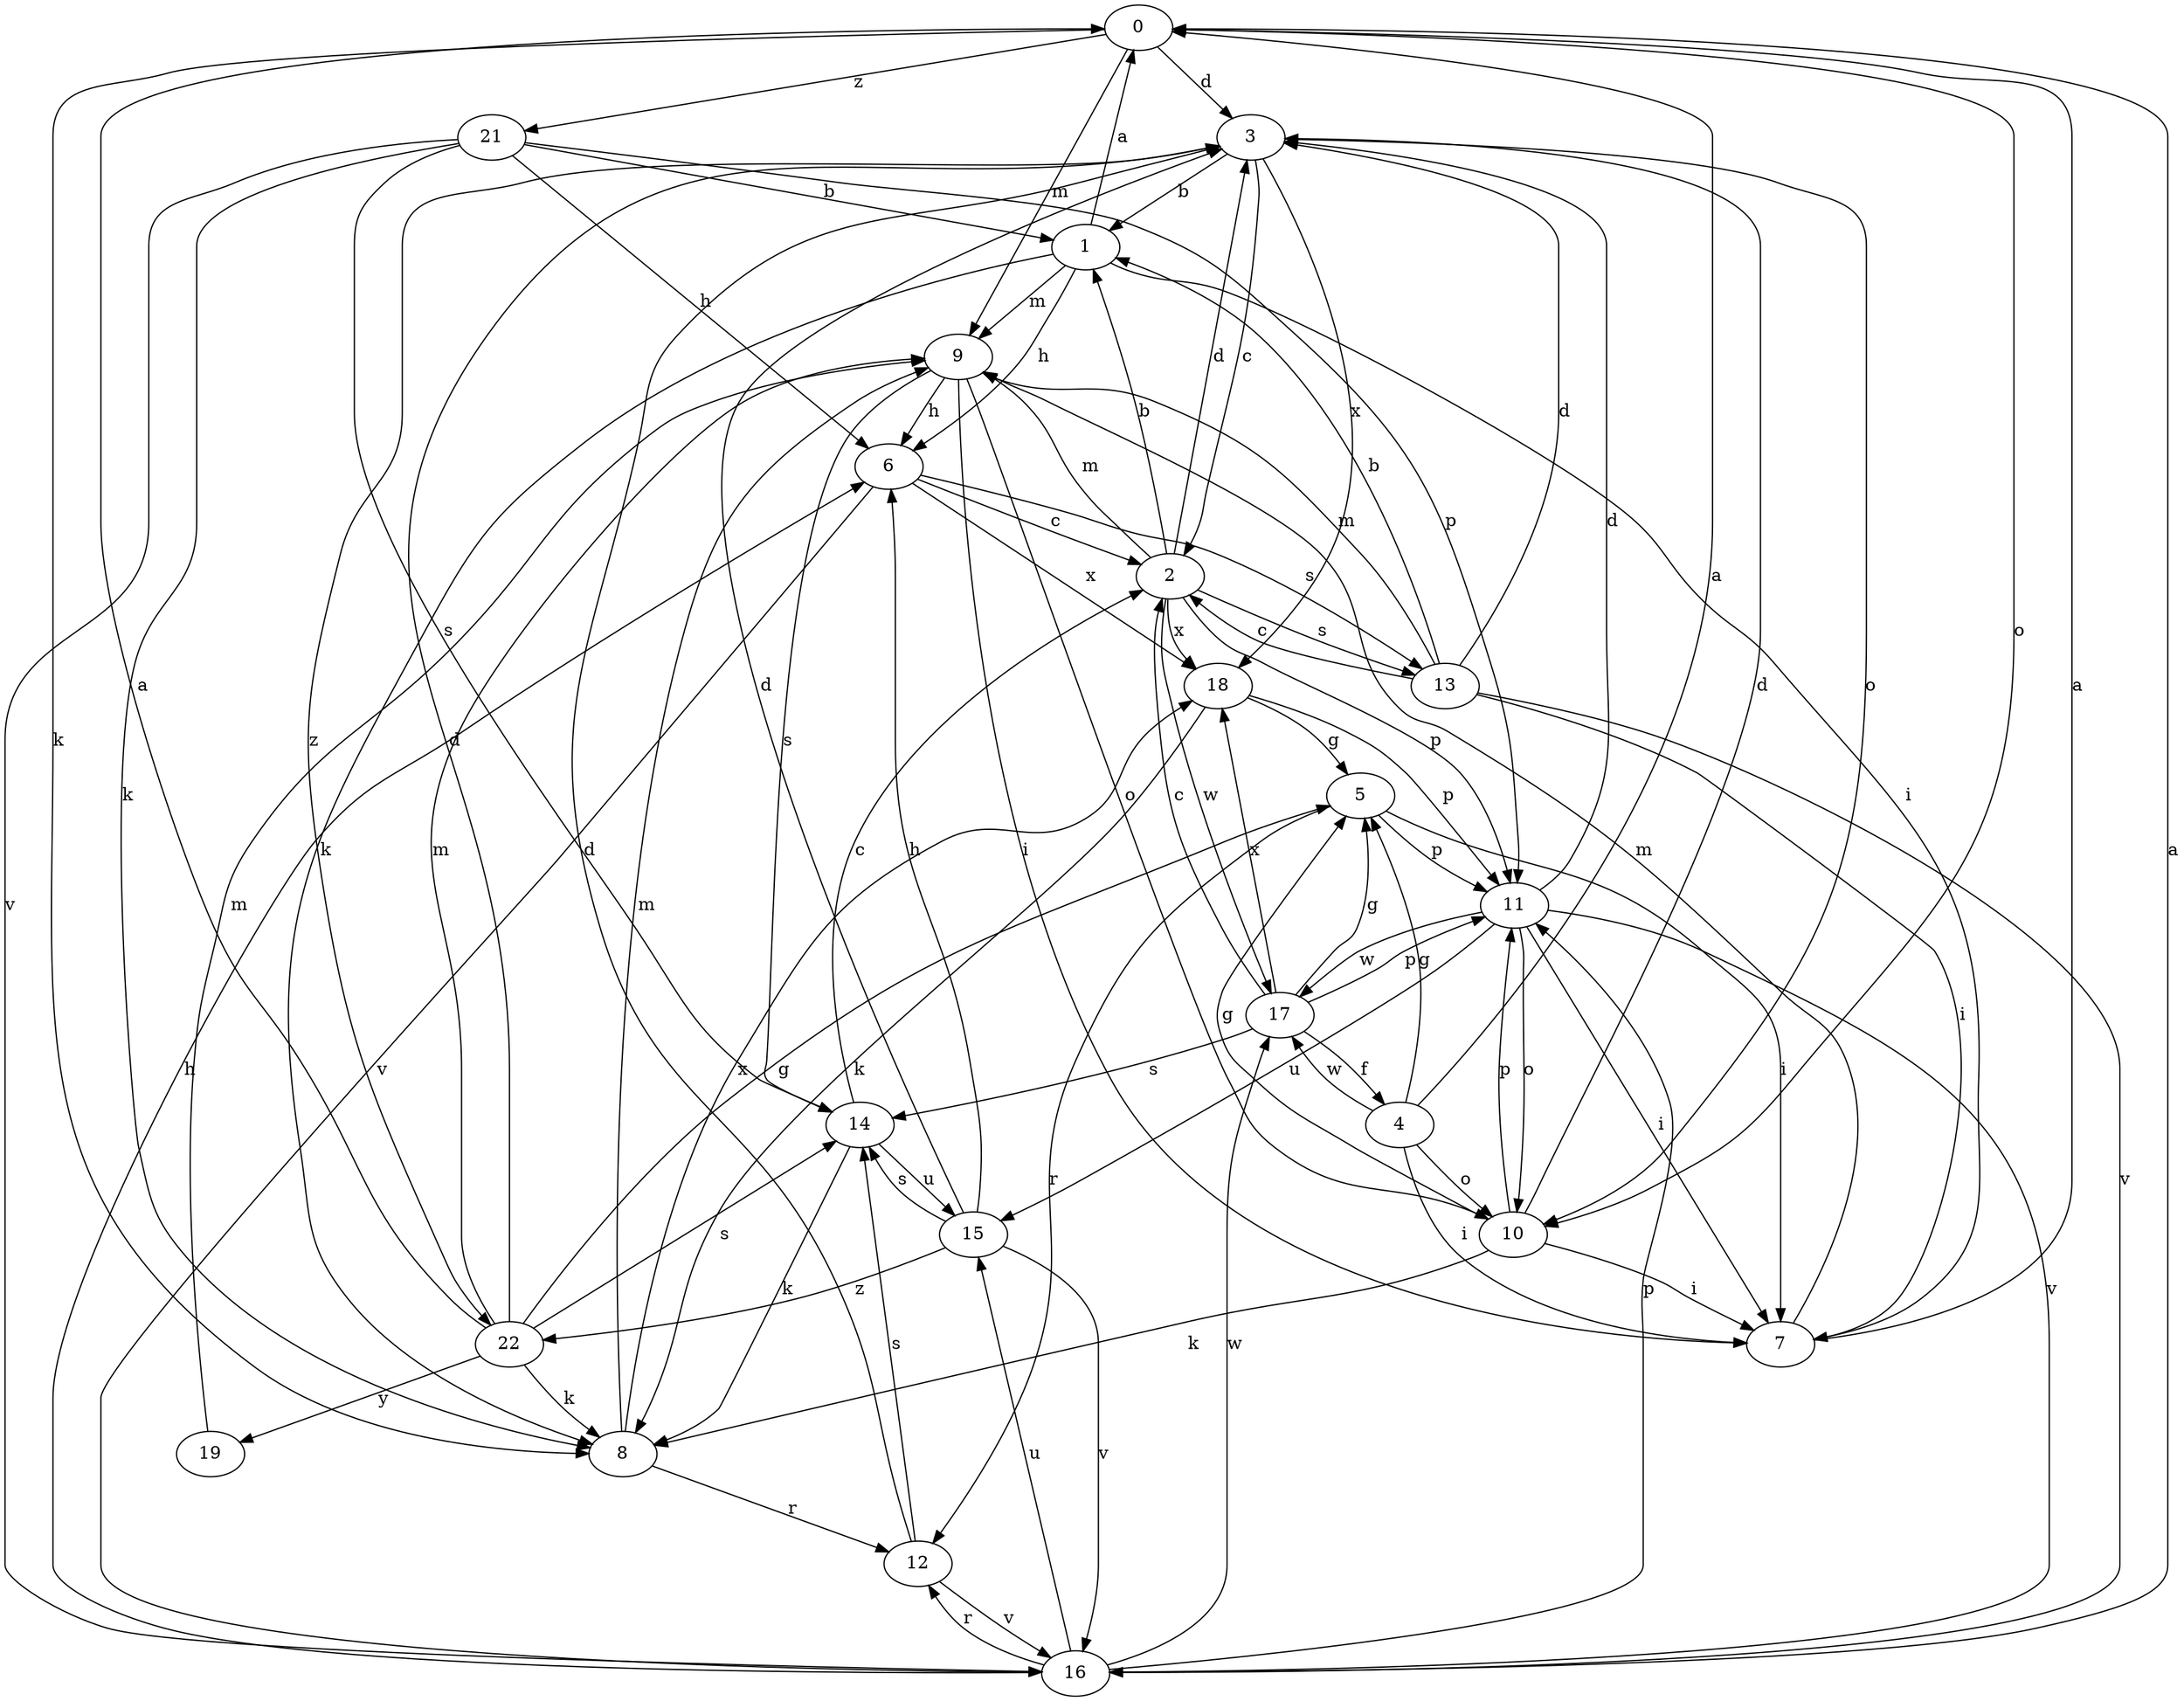 strict digraph  {
0;
1;
2;
3;
4;
5;
6;
7;
8;
9;
10;
11;
12;
13;
14;
15;
16;
17;
18;
19;
21;
22;
0 -> 3  [label=d];
0 -> 8  [label=k];
0 -> 9  [label=m];
0 -> 10  [label=o];
0 -> 21  [label=z];
1 -> 0  [label=a];
1 -> 6  [label=h];
1 -> 7  [label=i];
1 -> 8  [label=k];
1 -> 9  [label=m];
2 -> 1  [label=b];
2 -> 3  [label=d];
2 -> 9  [label=m];
2 -> 11  [label=p];
2 -> 13  [label=s];
2 -> 17  [label=w];
2 -> 18  [label=x];
3 -> 1  [label=b];
3 -> 2  [label=c];
3 -> 10  [label=o];
3 -> 18  [label=x];
3 -> 22  [label=z];
4 -> 0  [label=a];
4 -> 5  [label=g];
4 -> 7  [label=i];
4 -> 10  [label=o];
4 -> 17  [label=w];
5 -> 7  [label=i];
5 -> 11  [label=p];
5 -> 12  [label=r];
6 -> 2  [label=c];
6 -> 13  [label=s];
6 -> 16  [label=v];
6 -> 18  [label=x];
7 -> 0  [label=a];
7 -> 9  [label=m];
8 -> 9  [label=m];
8 -> 12  [label=r];
8 -> 18  [label=x];
9 -> 6  [label=h];
9 -> 7  [label=i];
9 -> 10  [label=o];
9 -> 14  [label=s];
10 -> 3  [label=d];
10 -> 5  [label=g];
10 -> 7  [label=i];
10 -> 8  [label=k];
10 -> 11  [label=p];
11 -> 3  [label=d];
11 -> 7  [label=i];
11 -> 10  [label=o];
11 -> 15  [label=u];
11 -> 16  [label=v];
11 -> 17  [label=w];
12 -> 3  [label=d];
12 -> 14  [label=s];
12 -> 16  [label=v];
13 -> 1  [label=b];
13 -> 2  [label=c];
13 -> 3  [label=d];
13 -> 7  [label=i];
13 -> 9  [label=m];
13 -> 16  [label=v];
14 -> 2  [label=c];
14 -> 8  [label=k];
14 -> 15  [label=u];
15 -> 3  [label=d];
15 -> 6  [label=h];
15 -> 14  [label=s];
15 -> 16  [label=v];
15 -> 22  [label=z];
16 -> 0  [label=a];
16 -> 6  [label=h];
16 -> 11  [label=p];
16 -> 12  [label=r];
16 -> 15  [label=u];
16 -> 17  [label=w];
17 -> 2  [label=c];
17 -> 4  [label=f];
17 -> 5  [label=g];
17 -> 11  [label=p];
17 -> 14  [label=s];
17 -> 18  [label=x];
18 -> 5  [label=g];
18 -> 8  [label=k];
18 -> 11  [label=p];
19 -> 9  [label=m];
21 -> 1  [label=b];
21 -> 6  [label=h];
21 -> 8  [label=k];
21 -> 11  [label=p];
21 -> 14  [label=s];
21 -> 16  [label=v];
22 -> 0  [label=a];
22 -> 3  [label=d];
22 -> 5  [label=g];
22 -> 8  [label=k];
22 -> 9  [label=m];
22 -> 14  [label=s];
22 -> 19  [label=y];
}
